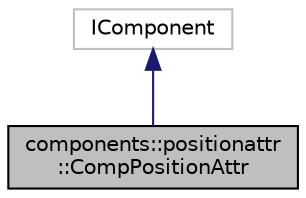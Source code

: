 digraph "components::positionattr::CompPositionAttr"
{
 // LATEX_PDF_SIZE
  edge [fontname="Helvetica",fontsize="10",labelfontname="Helvetica",labelfontsize="10"];
  node [fontname="Helvetica",fontsize="10",shape=record];
  Node1 [label="components::positionattr\l::CompPositionAttr",height=0.2,width=0.4,color="black", fillcolor="grey75", style="filled", fontcolor="black",tooltip="Position component."];
  Node2 -> Node1 [dir="back",color="midnightblue",fontsize="10",style="solid",fontname="Helvetica"];
  Node2 [label="IComponent",height=0.2,width=0.4,color="grey75", fillcolor="white", style="filled",tooltip=" "];
}
